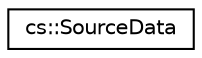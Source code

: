 digraph "Graphical Class Hierarchy"
{
  edge [fontname="Helvetica",fontsize="10",labelfontname="Helvetica",labelfontsize="10"];
  node [fontname="Helvetica",fontsize="10",shape=record];
  rankdir="LR";
  Node1 [label="cs::SourceData",height=0.2,width=0.4,color="black", fillcolor="white", style="filled",URL="$structcs_1_1SourceData.html"];
}
